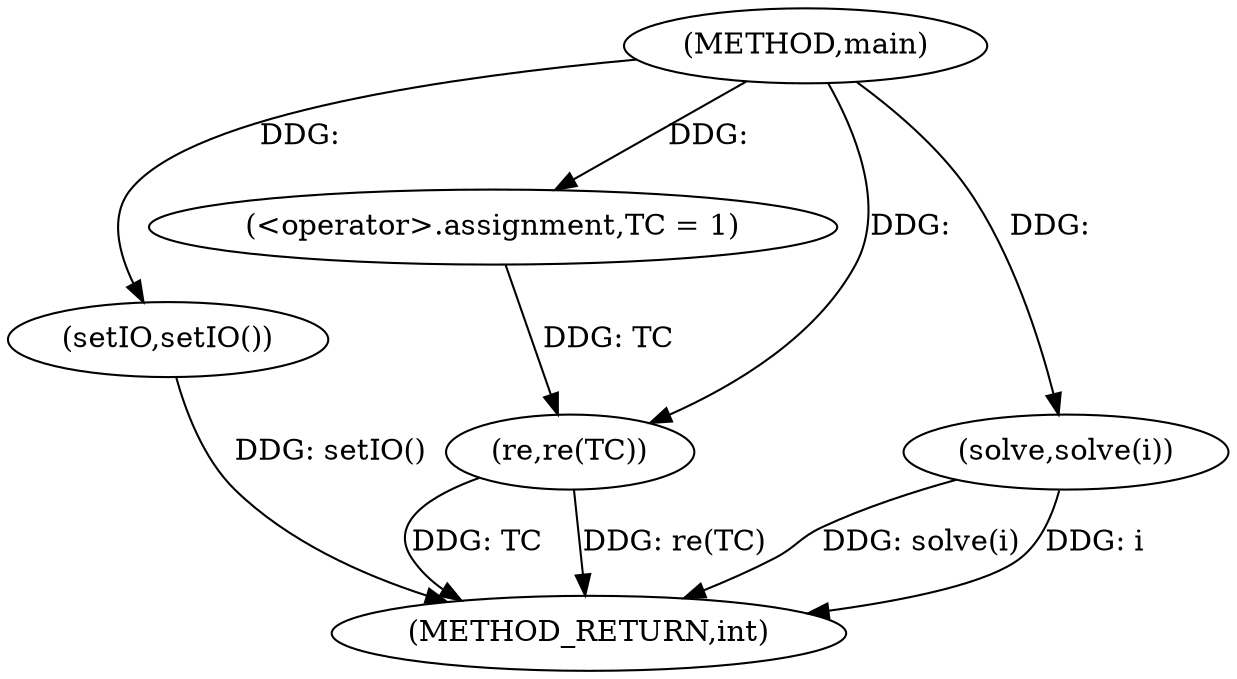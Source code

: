 digraph "main" {  
"1000793" [label = "(METHOD,main)" ]
"1000804" [label = "(METHOD_RETURN,int)" ]
"1000795" [label = "(setIO,setIO())" ]
"1000797" [label = "(<operator>.assignment,TC = 1)" ]
"1000800" [label = "(re,re(TC))" ]
"1000802" [label = "(solve,solve(i))" ]
  "1000795" -> "1000804"  [ label = "DDG: setIO()"] 
  "1000800" -> "1000804"  [ label = "DDG: TC"] 
  "1000800" -> "1000804"  [ label = "DDG: re(TC)"] 
  "1000802" -> "1000804"  [ label = "DDG: solve(i)"] 
  "1000802" -> "1000804"  [ label = "DDG: i"] 
  "1000793" -> "1000795"  [ label = "DDG: "] 
  "1000793" -> "1000797"  [ label = "DDG: "] 
  "1000797" -> "1000800"  [ label = "DDG: TC"] 
  "1000793" -> "1000800"  [ label = "DDG: "] 
  "1000793" -> "1000802"  [ label = "DDG: "] 
}
